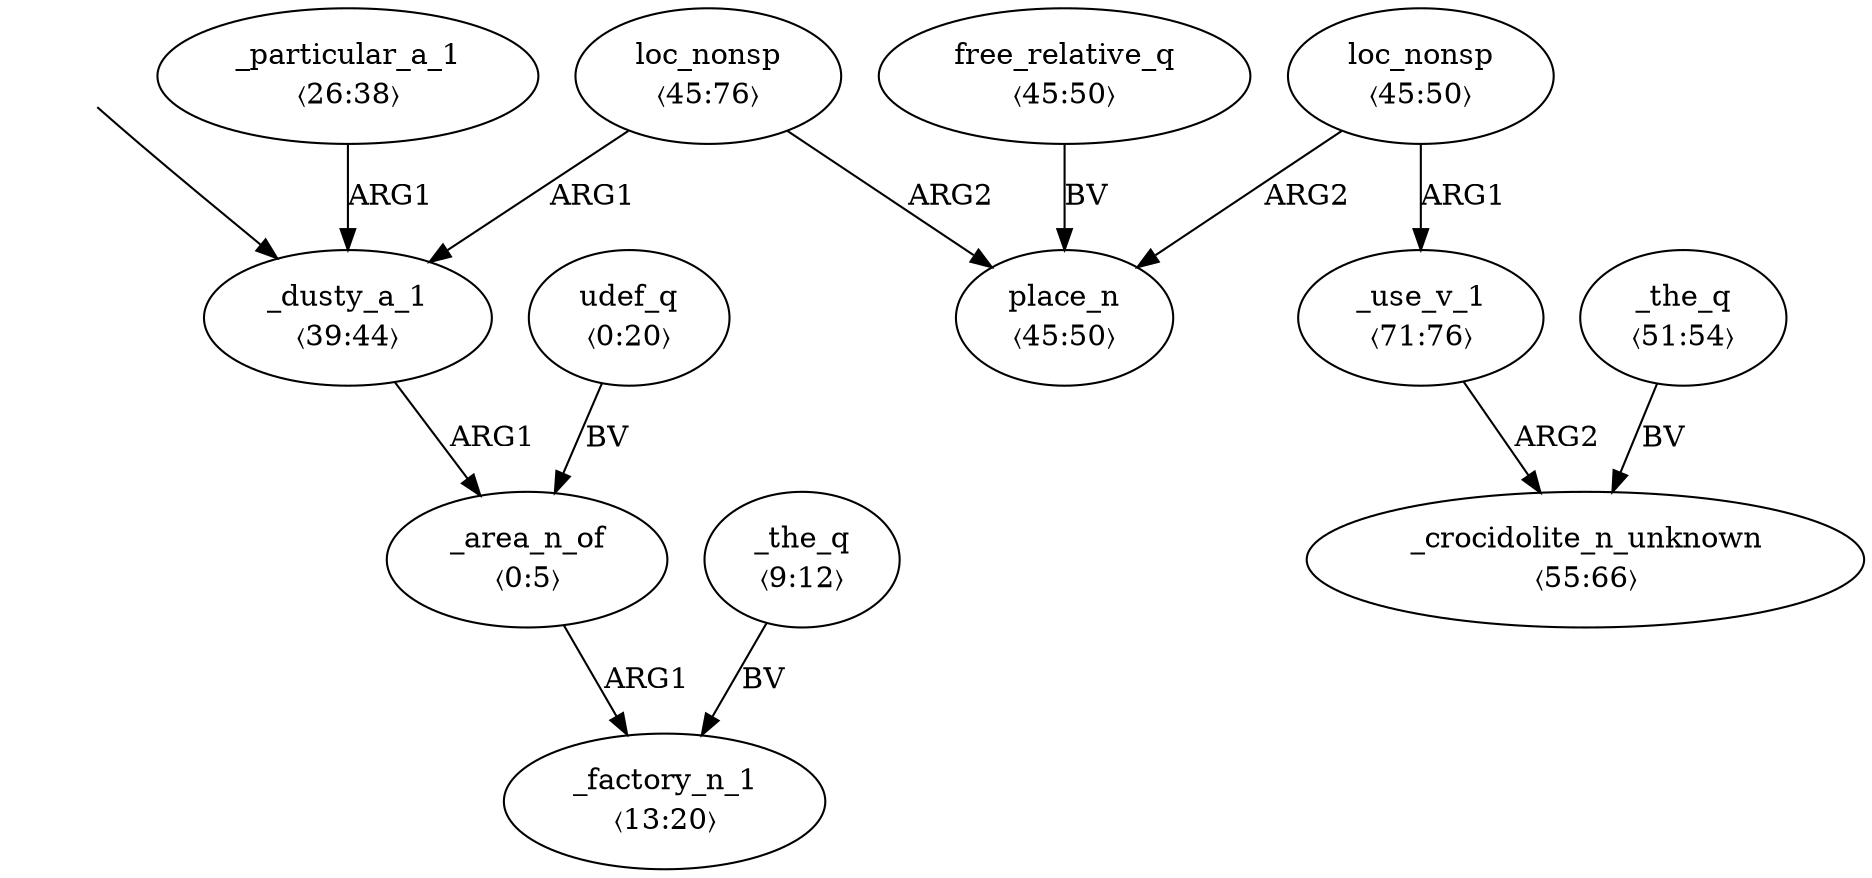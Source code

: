 digraph "20003025" {
  top [ style=invis ];
  top -> 5;
  0 [ label=<<table align="center" border="0" cellspacing="0"><tr><td colspan="2">udef_q</td></tr><tr><td colspan="2">〈0:20〉</td></tr></table>> ];
  1 [ label=<<table align="center" border="0" cellspacing="0"><tr><td colspan="2">_area_n_of</td></tr><tr><td colspan="2">〈0:5〉</td></tr></table>> ];
  2 [ label=<<table align="center" border="0" cellspacing="0"><tr><td colspan="2">_the_q</td></tr><tr><td colspan="2">〈9:12〉</td></tr></table>> ];
  3 [ label=<<table align="center" border="0" cellspacing="0"><tr><td colspan="2">_factory_n_1</td></tr><tr><td colspan="2">〈13:20〉</td></tr></table>> ];
  4 [ label=<<table align="center" border="0" cellspacing="0"><tr><td colspan="2">_particular_a_1</td></tr><tr><td colspan="2">〈26:38〉</td></tr></table>> ];
  5 [ label=<<table align="center" border="0" cellspacing="0"><tr><td colspan="2">_dusty_a_1</td></tr><tr><td colspan="2">〈39:44〉</td></tr></table>> ];
  6 [ label=<<table align="center" border="0" cellspacing="0"><tr><td colspan="2">loc_nonsp</td></tr><tr><td colspan="2">〈45:76〉</td></tr></table>> ];
  7 [ label=<<table align="center" border="0" cellspacing="0"><tr><td colspan="2">free_relative_q</td></tr><tr><td colspan="2">〈45:50〉</td></tr></table>> ];
  8 [ label=<<table align="center" border="0" cellspacing="0"><tr><td colspan="2">place_n</td></tr><tr><td colspan="2">〈45:50〉</td></tr></table>> ];
  9 [ label=<<table align="center" border="0" cellspacing="0"><tr><td colspan="2">loc_nonsp</td></tr><tr><td colspan="2">〈45:50〉</td></tr></table>> ];
  10 [ label=<<table align="center" border="0" cellspacing="0"><tr><td colspan="2">_the_q</td></tr><tr><td colspan="2">〈51:54〉</td></tr></table>> ];
  11 [ label=<<table align="center" border="0" cellspacing="0"><tr><td colspan="2">_crocidolite_n_unknown</td></tr><tr><td colspan="2">〈55:66〉</td></tr></table>> ];
  12 [ label=<<table align="center" border="0" cellspacing="0"><tr><td colspan="2">_use_v_1</td></tr><tr><td colspan="2">〈71:76〉</td></tr></table>> ];
  9 -> 8 [ label="ARG2" ];
  0 -> 1 [ label="BV" ];
  1 -> 3 [ label="ARG1" ];
  6 -> 8 [ label="ARG2" ];
  7 -> 8 [ label="BV" ];
  2 -> 3 [ label="BV" ];
  10 -> 11 [ label="BV" ];
  4 -> 5 [ label="ARG1" ];
  5 -> 1 [ label="ARG1" ];
  12 -> 11 [ label="ARG2" ];
  6 -> 5 [ label="ARG1" ];
  9 -> 12 [ label="ARG1" ];
}

